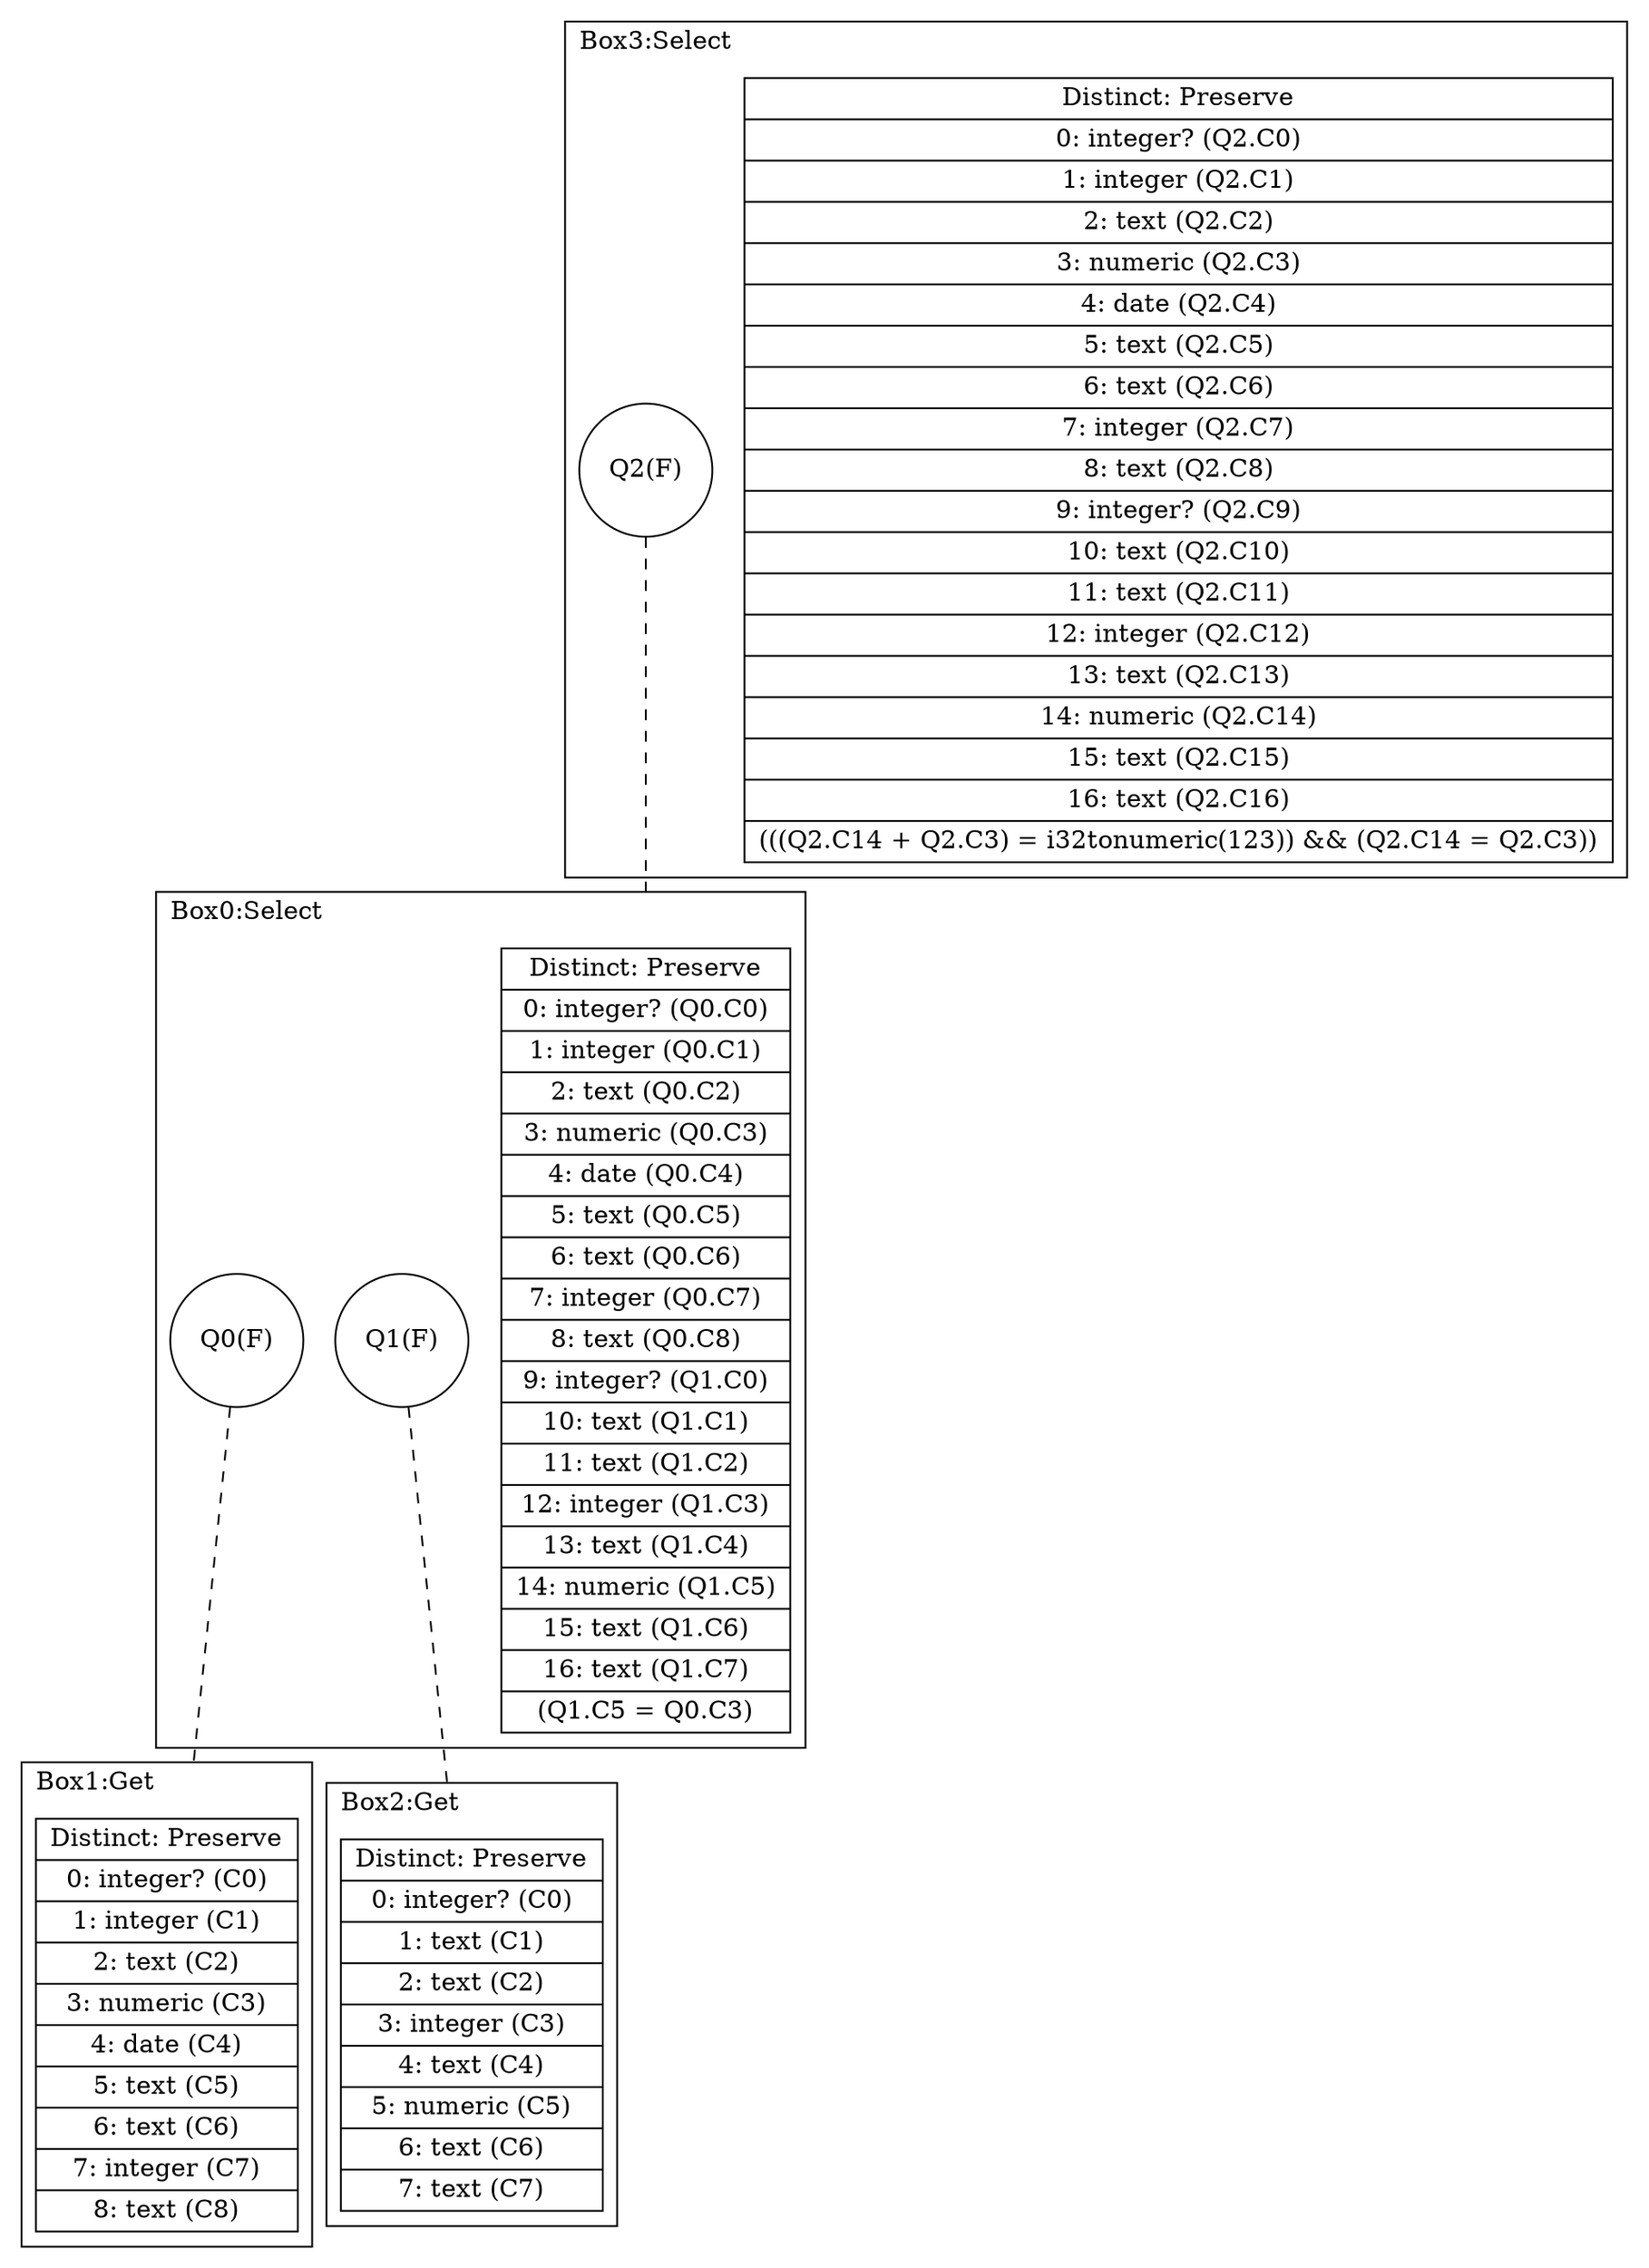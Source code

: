 digraph G {
    compound = true
    labeljust = l
    label = ""
    node [ shape = box ]
    subgraph cluster3 {
        label = "Box3:Select"
        boxhead3 [ shape = record, label = "{ Distinct: Preserve| 0: integer? (Q2.C0)| 1: integer (Q2.C1)| 2: text (Q2.C2)| 3: numeric (Q2.C3)| 4: date (Q2.C4)| 5: text (Q2.C5)| 6: text (Q2.C6)| 7: integer (Q2.C7)| 8: text (Q2.C8)| 9: integer? (Q2.C9)| 10: text (Q2.C10)| 11: text (Q2.C11)| 12: integer (Q2.C12)| 13: text (Q2.C13)| 14: numeric (Q2.C14)| 15: text (Q2.C15)| 16: text (Q2.C16)| (((Q2.C14 + Q2.C3) = i32tonumeric(123)) && (Q2.C14 = Q2.C3)) }" ]
        {
            rank = same
            node [ shape = circle ]
            Q2 [ label = "Q2(F)" ]
        }
    }
    subgraph cluster0 {
        label = "Box0:Select"
        boxhead0 [ shape = record, label = "{ Distinct: Preserve| 0: integer? (Q0.C0)| 1: integer (Q0.C1)| 2: text (Q0.C2)| 3: numeric (Q0.C3)| 4: date (Q0.C4)| 5: text (Q0.C5)| 6: text (Q0.C6)| 7: integer (Q0.C7)| 8: text (Q0.C8)| 9: integer? (Q1.C0)| 10: text (Q1.C1)| 11: text (Q1.C2)| 12: integer (Q1.C3)| 13: text (Q1.C4)| 14: numeric (Q1.C5)| 15: text (Q1.C6)| 16: text (Q1.C7)| (Q1.C5 = Q0.C3) }" ]
        {
            rank = same
            node [ shape = circle ]
            Q0 [ label = "Q0(F)" ]
            Q1 [ label = "Q1(F)" ]
        }
    }
    subgraph cluster1 {
        label = "Box1:Get"
        boxhead1 [ shape = record, label = "{ Distinct: Preserve| 0: integer? (C0)| 1: integer (C1)| 2: text (C2)| 3: numeric (C3)| 4: date (C4)| 5: text (C5)| 6: text (C6)| 7: integer (C7)| 8: text (C8) }" ]
        {
            rank = same
        }
    }
    subgraph cluster2 {
        label = "Box2:Get"
        boxhead2 [ shape = record, label = "{ Distinct: Preserve| 0: integer? (C0)| 1: text (C1)| 2: text (C2)| 3: integer (C3)| 4: text (C4)| 5: numeric (C5)| 6: text (C6)| 7: text (C7) }" ]
        {
            rank = same
        }
    }
    edge [ arrowhead = none, style = dashed ]
    Q2 -> boxhead0 [ lhead = cluster0 ]
    Q0 -> boxhead1 [ lhead = cluster1 ]
    Q1 -> boxhead2 [ lhead = cluster2 ]
}

